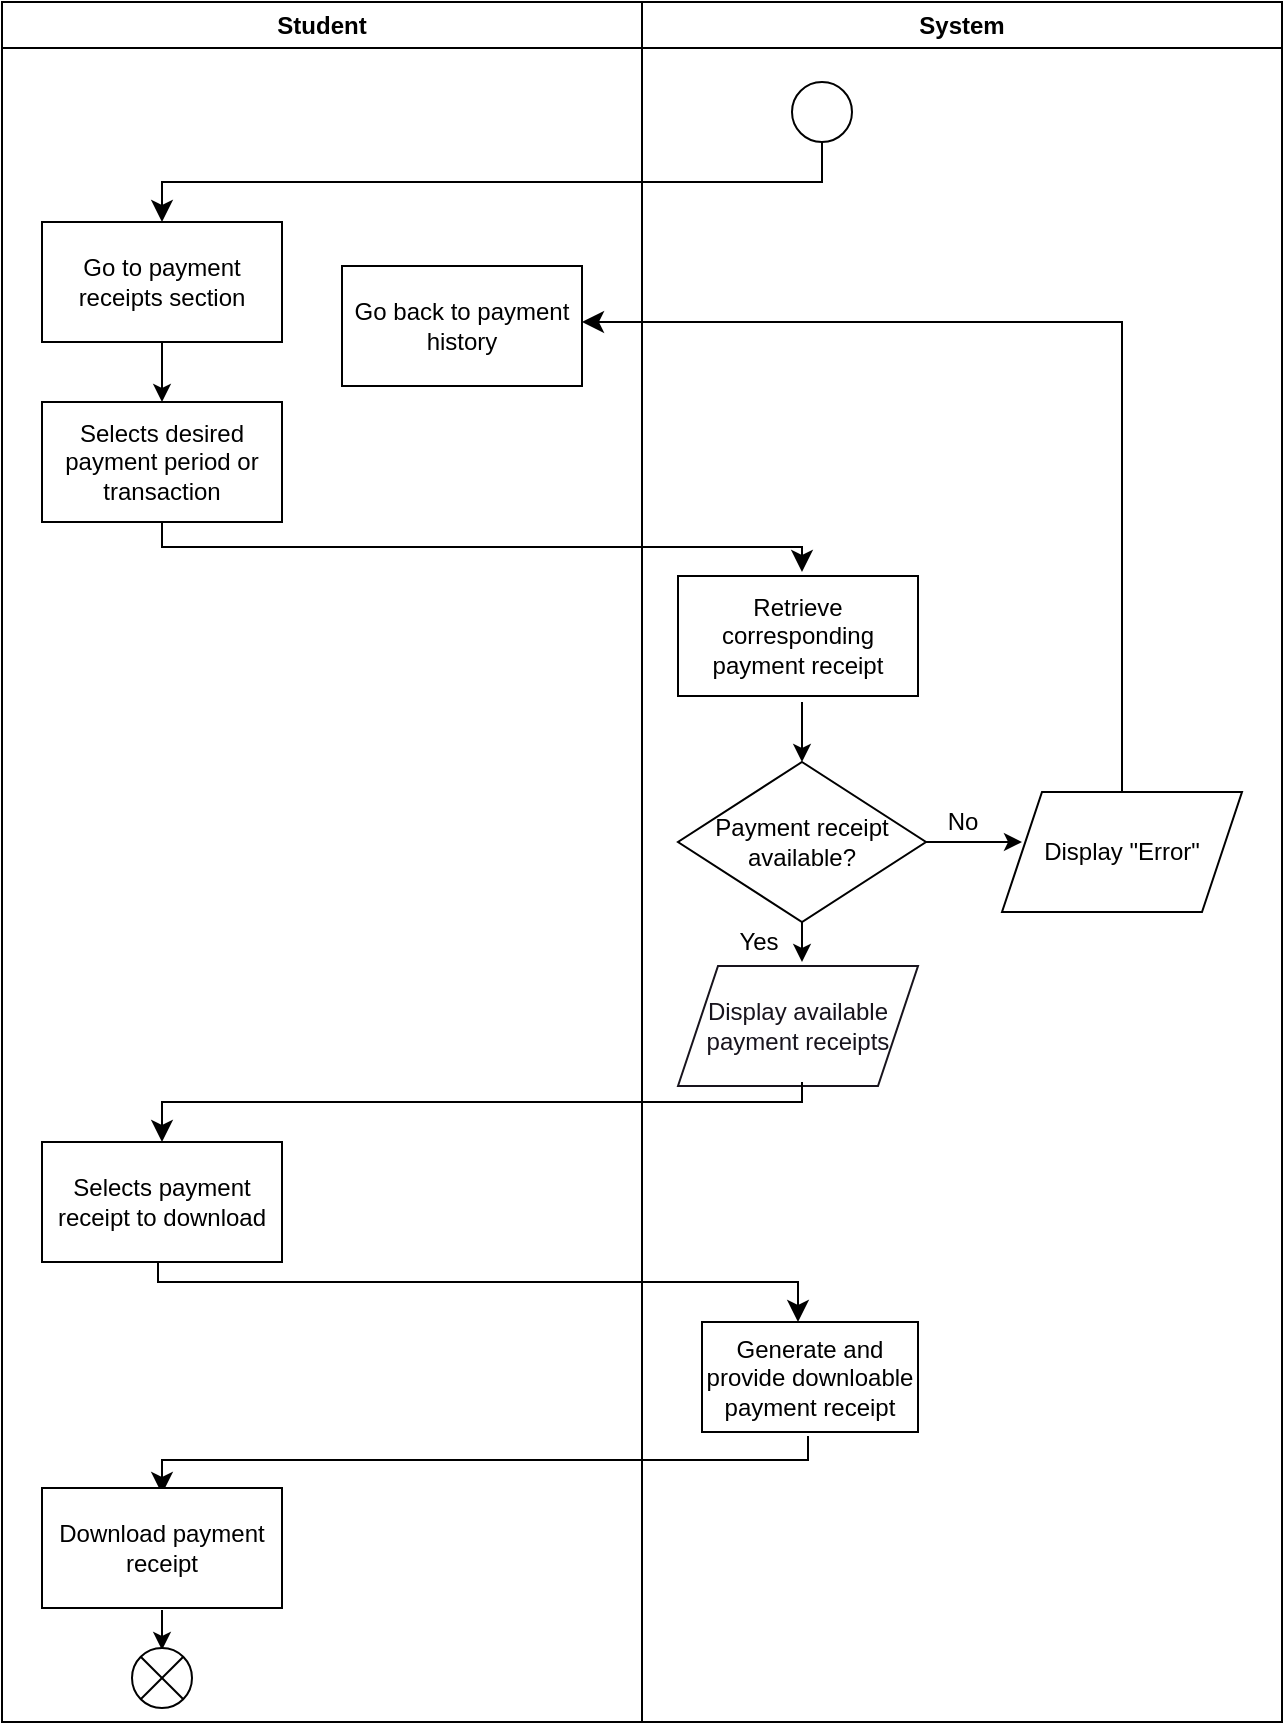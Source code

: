 <mxfile>
    <diagram id="mbqDmZgXnPuwwgB2iTlj" name="Page-1">
        <mxGraphModel dx="1378" dy="725" grid="1" gridSize="10" guides="1" tooltips="1" connect="1" arrows="1" fold="1" page="1" pageScale="1" pageWidth="850" pageHeight="1100" math="0" shadow="0">
            <root>
                <mxCell id="0"/>
                <mxCell id="1" parent="0"/>
                <mxCell id="2" value="" style="ellipse;" parent="1" vertex="1">
                    <mxGeometry x="395" y="40" width="30" height="30" as="geometry"/>
                </mxCell>
                <mxCell id="3" value="" style="edgeStyle=elbowEdgeStyle;elbow=vertical;endArrow=classic;html=1;curved=0;rounded=0;endSize=8;startSize=8;" parent="1" edge="1">
                    <mxGeometry width="50" height="50" relative="1" as="geometry">
                        <mxPoint x="410" y="70" as="sourcePoint"/>
                        <mxPoint x="80" y="110" as="targetPoint"/>
                    </mxGeometry>
                </mxCell>
                <mxCell id="4" value="Go to payment receipts section" style="rounded=0;whiteSpace=wrap;html=1;" parent="1" vertex="1">
                    <mxGeometry x="20" y="110" width="120" height="60" as="geometry"/>
                </mxCell>
                <mxCell id="5" value="" style="endArrow=classic;html=1;" parent="1" edge="1">
                    <mxGeometry width="50" height="50" relative="1" as="geometry">
                        <mxPoint x="80" y="170" as="sourcePoint"/>
                        <mxPoint x="80" y="200" as="targetPoint"/>
                    </mxGeometry>
                </mxCell>
                <mxCell id="6" value="Selects desired payment period or transaction" style="rounded=0;whiteSpace=wrap;html=1;" parent="1" vertex="1">
                    <mxGeometry x="20" y="200" width="120" height="60" as="geometry"/>
                </mxCell>
                <mxCell id="7" value="" style="edgeStyle=elbowEdgeStyle;elbow=vertical;endArrow=classic;html=1;curved=0;rounded=0;endSize=8;startSize=8;" parent="1" edge="1">
                    <mxGeometry width="50" height="50" relative="1" as="geometry">
                        <mxPoint x="80" y="260" as="sourcePoint"/>
                        <mxPoint x="400" y="285" as="targetPoint"/>
                    </mxGeometry>
                </mxCell>
                <mxCell id="8" value="Retrieve corresponding payment receipt" style="rounded=0;whiteSpace=wrap;html=1;" parent="1" vertex="1">
                    <mxGeometry x="338" y="287" width="120" height="60" as="geometry"/>
                </mxCell>
                <mxCell id="9" value="" style="endArrow=classic;html=1;" parent="1" edge="1">
                    <mxGeometry width="50" height="50" relative="1" as="geometry">
                        <mxPoint x="400" y="350" as="sourcePoint"/>
                        <mxPoint x="400" y="380" as="targetPoint"/>
                    </mxGeometry>
                </mxCell>
                <mxCell id="12" value="" style="endArrow=classic;html=1;" parent="1" edge="1">
                    <mxGeometry width="50" height="50" relative="1" as="geometry">
                        <mxPoint x="400" y="460" as="sourcePoint"/>
                        <mxPoint x="400" y="480" as="targetPoint"/>
                    </mxGeometry>
                </mxCell>
                <mxCell id="31" value="" style="edgeStyle=none;html=1;" parent="1" source="13" target="14" edge="1">
                    <mxGeometry relative="1" as="geometry"/>
                </mxCell>
                <mxCell id="13" value="Yes" style="text;html=1;align=center;verticalAlign=middle;resizable=0;points=[];autosize=1;strokeColor=none;fillColor=none;" parent="1" vertex="1">
                    <mxGeometry x="358" y="455" width="40" height="30" as="geometry"/>
                </mxCell>
                <mxCell id="14" value="&lt;font color=&quot;#18141d&quot;&gt;Display available payment receipts&lt;/font&gt;" style="shape=parallelogram;perimeter=parallelogramPerimeter;whiteSpace=wrap;html=1;fixedSize=1;fontFamily=Helvetica;fontSize=12;fontColor=rgb(240, 240, 240);align=center;strokeColor=#18141D;fillColor=#FFFFFF;" parent="1" vertex="1">
                    <mxGeometry x="338" y="482" width="120" height="60" as="geometry"/>
                </mxCell>
                <mxCell id="15" value="" style="edgeStyle=elbowEdgeStyle;elbow=vertical;endArrow=classic;html=1;curved=0;rounded=0;endSize=8;startSize=8;" parent="1" edge="1">
                    <mxGeometry width="50" height="50" relative="1" as="geometry">
                        <mxPoint x="400" y="540" as="sourcePoint"/>
                        <mxPoint x="80" y="570" as="targetPoint"/>
                        <Array as="points">
                            <mxPoint x="240" y="550"/>
                        </Array>
                    </mxGeometry>
                </mxCell>
                <mxCell id="16" value="Selects payment receipt to download" style="rounded=0;whiteSpace=wrap;html=1;" parent="1" vertex="1">
                    <mxGeometry x="20" y="570" width="120" height="60" as="geometry"/>
                </mxCell>
                <mxCell id="17" value="" style="edgeStyle=elbowEdgeStyle;elbow=vertical;endArrow=classic;html=1;curved=0;rounded=0;endSize=8;startSize=8;" parent="1" edge="1">
                    <mxGeometry width="50" height="50" relative="1" as="geometry">
                        <mxPoint x="78" y="630" as="sourcePoint"/>
                        <mxPoint x="398" y="660" as="targetPoint"/>
                        <Array as="points">
                            <mxPoint x="240" y="640"/>
                        </Array>
                    </mxGeometry>
                </mxCell>
                <mxCell id="19" value="Generate and provide downloable payment receipt" style="rounded=0;whiteSpace=wrap;html=1;" parent="1" vertex="1">
                    <mxGeometry x="350" y="660" width="108" height="55" as="geometry"/>
                </mxCell>
                <mxCell id="20" value="" style="edgeStyle=elbowEdgeStyle;elbow=vertical;endArrow=classic;html=1;curved=0;rounded=0;endSize=8;startSize=8;entryX=0.5;entryY=0;entryDx=0;entryDy=0;" parent="1" edge="1">
                    <mxGeometry width="50" height="50" relative="1" as="geometry">
                        <mxPoint x="403" y="717" as="sourcePoint"/>
                        <mxPoint x="80" y="746" as="targetPoint"/>
                        <Array as="points">
                            <mxPoint x="253" y="729"/>
                        </Array>
                    </mxGeometry>
                </mxCell>
                <mxCell id="21" value="Download payment receipt" style="rounded=0;whiteSpace=wrap;html=1;" parent="1" vertex="1">
                    <mxGeometry x="20" y="743" width="120" height="60" as="geometry"/>
                </mxCell>
                <mxCell id="22" value="" style="endArrow=classic;html=1;" parent="1" edge="1">
                    <mxGeometry width="50" height="50" relative="1" as="geometry">
                        <mxPoint x="80" y="804" as="sourcePoint"/>
                        <mxPoint x="80" y="824" as="targetPoint"/>
                    </mxGeometry>
                </mxCell>
                <mxCell id="23" value="" style="shape=sumEllipse;perimeter=ellipsePerimeter;whiteSpace=wrap;html=1;backgroundOutline=1;" parent="1" vertex="1">
                    <mxGeometry x="65" y="823" width="30" height="30" as="geometry"/>
                </mxCell>
                <mxCell id="24" value="" style="endArrow=classic;html=1;" parent="1" edge="1">
                    <mxGeometry width="50" height="50" relative="1" as="geometry">
                        <mxPoint x="460" y="420" as="sourcePoint"/>
                        <mxPoint x="510" y="420" as="targetPoint"/>
                    </mxGeometry>
                </mxCell>
                <mxCell id="27" value="" style="edgeStyle=elbowEdgeStyle;elbow=vertical;endArrow=classic;html=1;curved=0;rounded=0;endSize=8;startSize=8;" parent="1" source="26" edge="1">
                    <mxGeometry width="50" height="50" relative="1" as="geometry">
                        <mxPoint x="540" y="390" as="sourcePoint"/>
                        <mxPoint x="290" y="160" as="targetPoint"/>
                        <Array as="points">
                            <mxPoint x="290" y="160"/>
                        </Array>
                    </mxGeometry>
                </mxCell>
                <mxCell id="28" value="Go back to payment history" style="rounded=0;whiteSpace=wrap;html=1;" parent="1" vertex="1">
                    <mxGeometry x="170" y="132" width="120" height="60" as="geometry"/>
                </mxCell>
                <mxCell id="29" value="Student" style="swimlane;whiteSpace=wrap;html=1;" parent="1" vertex="1">
                    <mxGeometry width="320" height="860" as="geometry"/>
                </mxCell>
                <mxCell id="30" value="System" style="swimlane;whiteSpace=wrap;html=1;" parent="1" vertex="1">
                    <mxGeometry x="320" width="320" height="860" as="geometry"/>
                </mxCell>
                <mxCell id="26" value="Display &quot;Error&quot;" style="shape=parallelogram;perimeter=parallelogramPerimeter;whiteSpace=wrap;html=1;fixedSize=1;" parent="30" vertex="1">
                    <mxGeometry x="180" y="395" width="120" height="60" as="geometry"/>
                </mxCell>
                <mxCell id="11" value="&lt;font style=&quot;font-size: 12px;&quot;&gt;Payment receipt available?&lt;/font&gt;" style="rhombus;whiteSpace=wrap;html=1;" parent="30" vertex="1">
                    <mxGeometry x="18" y="380" width="124" height="80" as="geometry"/>
                </mxCell>
                <mxCell id="25" value="No" style="text;html=1;align=center;verticalAlign=middle;resizable=0;points=[];autosize=1;strokeColor=none;fillColor=none;" parent="30" vertex="1">
                    <mxGeometry x="140" y="395" width="40" height="30" as="geometry"/>
                </mxCell>
            </root>
        </mxGraphModel>
    </diagram>
</mxfile>